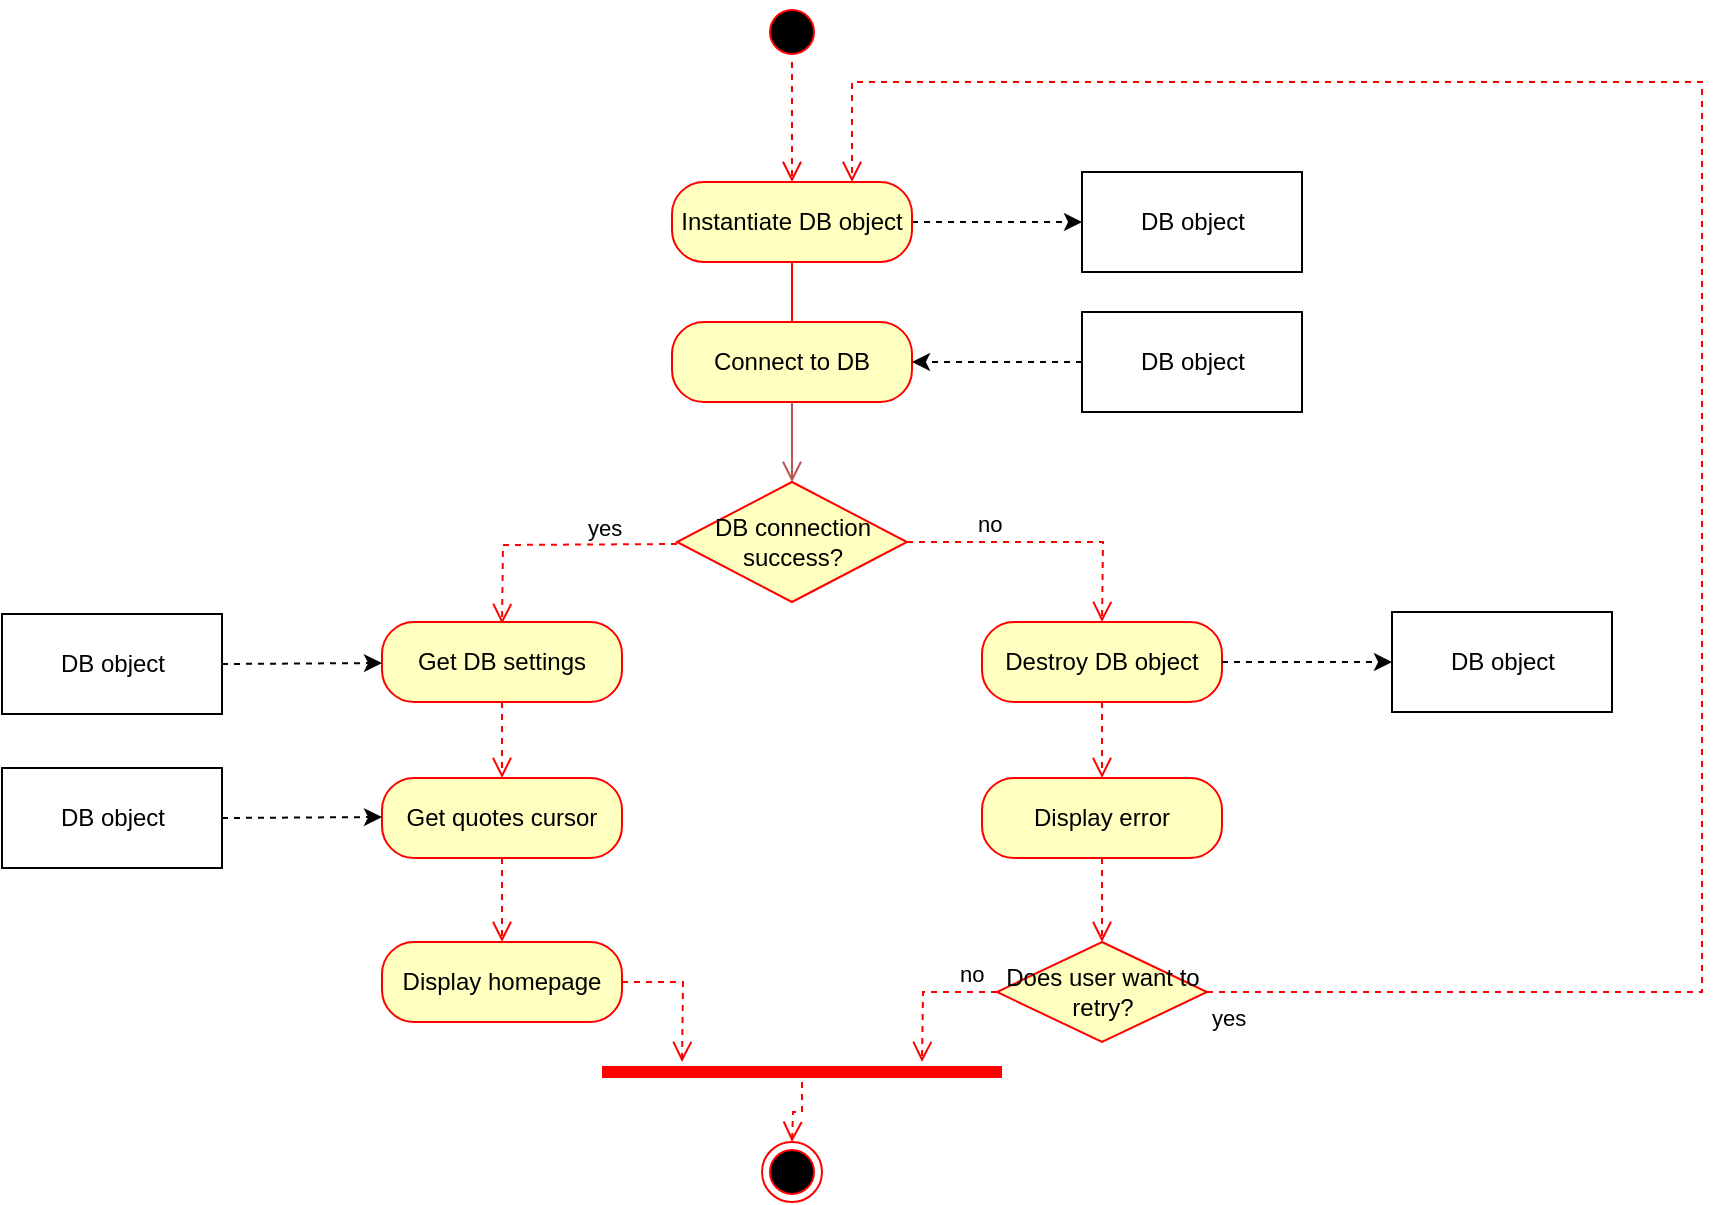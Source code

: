 <mxfile version="16.6.1" type="device"><diagram name="Page-1" id="e7e014a7-5840-1c2e-5031-d8a46d1fe8dd"><mxGraphModel dx="1038" dy="547" grid="1" gridSize="10" guides="1" tooltips="1" connect="1" arrows="1" fold="1" page="1" pageScale="1" pageWidth="1169" pageHeight="826" background="none" math="0" shadow="0"><root><mxCell id="0"/><mxCell id="1" parent="0"/><mxCell id="vgqGK4zi61WN2n6I_MgD-41" value="" style="ellipse;html=1;shape=endState;fillColor=#000000;strokeColor=#ff0000;" vertex="1" parent="1"><mxGeometry x="520" y="600" width="30" height="30" as="geometry"/></mxCell><mxCell id="vgqGK4zi61WN2n6I_MgD-47" style="edgeStyle=orthogonalEdgeStyle;rounded=0;orthogonalLoop=1;jettySize=auto;html=1;exitX=1;exitY=0.5;exitDx=0;exitDy=0;dashed=1;" edge="1" parent="1" source="vgqGK4zi61WN2n6I_MgD-43"><mxGeometry relative="1" as="geometry"><mxPoint x="680" y="140" as="targetPoint"/></mxGeometry></mxCell><mxCell id="vgqGK4zi61WN2n6I_MgD-43" value="Instantiate DB object" style="rounded=1;whiteSpace=wrap;html=1;arcSize=40;fontColor=#000000;fillColor=#ffffc0;strokeColor=#ff0000;" vertex="1" parent="1"><mxGeometry x="475" y="120" width="120" height="40" as="geometry"/></mxCell><mxCell id="vgqGK4zi61WN2n6I_MgD-44" value="" style="edgeStyle=orthogonalEdgeStyle;html=1;verticalAlign=bottom;endArrow=open;endSize=8;strokeColor=#ff0000;rounded=0;" edge="1" source="vgqGK4zi61WN2n6I_MgD-43" parent="1"><mxGeometry relative="1" as="geometry"><mxPoint x="535" y="230" as="targetPoint"/></mxGeometry></mxCell><mxCell id="vgqGK4zi61WN2n6I_MgD-48" value="DB object" style="html=1;" vertex="1" parent="1"><mxGeometry x="680" y="115" width="110" height="50" as="geometry"/></mxCell><mxCell id="vgqGK4zi61WN2n6I_MgD-49" value="Connect to DB" style="rounded=1;whiteSpace=wrap;html=1;arcSize=40;fontColor=#000000;fillColor=#ffffc0;strokeColor=#ff0000;" vertex="1" parent="1"><mxGeometry x="475" y="190" width="120" height="40" as="geometry"/></mxCell><mxCell id="vgqGK4zi61WN2n6I_MgD-50" value="" style="edgeStyle=orthogonalEdgeStyle;html=1;verticalAlign=bottom;endArrow=open;endSize=8;strokeColor=#b85450;rounded=0;fillColor=#f8cecc;" edge="1" source="vgqGK4zi61WN2n6I_MgD-49" parent="1"><mxGeometry relative="1" as="geometry"><mxPoint x="535" y="270" as="targetPoint"/></mxGeometry></mxCell><mxCell id="vgqGK4zi61WN2n6I_MgD-55" value="" style="ellipse;html=1;shape=startState;fillColor=#000000;strokeColor=#ff0000;" vertex="1" parent="1"><mxGeometry x="520" y="30" width="30" height="30" as="geometry"/></mxCell><mxCell id="vgqGK4zi61WN2n6I_MgD-56" value="" style="edgeStyle=orthogonalEdgeStyle;html=1;verticalAlign=bottom;endArrow=open;endSize=8;strokeColor=#ff0000;rounded=0;dashed=1;" edge="1" source="vgqGK4zi61WN2n6I_MgD-55" parent="1"><mxGeometry relative="1" as="geometry"><mxPoint x="535" y="120" as="targetPoint"/></mxGeometry></mxCell><mxCell id="vgqGK4zi61WN2n6I_MgD-59" value="" style="edgeStyle=orthogonalEdgeStyle;rounded=0;orthogonalLoop=1;jettySize=auto;html=1;dashed=1;" edge="1" parent="1" source="vgqGK4zi61WN2n6I_MgD-58" target="vgqGK4zi61WN2n6I_MgD-49"><mxGeometry relative="1" as="geometry"/></mxCell><mxCell id="vgqGK4zi61WN2n6I_MgD-58" value="DB object" style="html=1;" vertex="1" parent="1"><mxGeometry x="680" y="185" width="110" height="50" as="geometry"/></mxCell><mxCell id="vgqGK4zi61WN2n6I_MgD-60" value="DB connection success?" style="rhombus;whiteSpace=wrap;html=1;fillColor=#ffffc0;strokeColor=#ff0000;" vertex="1" parent="1"><mxGeometry x="477.5" y="270" width="115" height="60" as="geometry"/></mxCell><mxCell id="vgqGK4zi61WN2n6I_MgD-61" value="no" style="edgeStyle=orthogonalEdgeStyle;html=1;align=left;verticalAlign=bottom;endArrow=open;endSize=8;strokeColor=#ff0000;rounded=0;dashed=1;" edge="1" source="vgqGK4zi61WN2n6I_MgD-60" parent="1"><mxGeometry x="-0.524" relative="1" as="geometry"><mxPoint x="690" y="340" as="targetPoint"/><mxPoint as="offset"/></mxGeometry></mxCell><mxCell id="vgqGK4zi61WN2n6I_MgD-62" value="yes" style="edgeStyle=orthogonalEdgeStyle;html=1;align=left;verticalAlign=top;endArrow=open;endSize=8;strokeColor=#ff0000;rounded=0;dashed=1;exitX=0;exitY=0.5;exitDx=0;exitDy=0;" edge="1" parent="1"><mxGeometry x="-0.255" y="-21" relative="1" as="geometry"><mxPoint x="390" y="341" as="targetPoint"/><mxPoint x="477.5" y="301" as="sourcePoint"/><mxPoint x="1" as="offset"/></mxGeometry></mxCell><mxCell id="vgqGK4zi61WN2n6I_MgD-63" value="Destroy DB object" style="rounded=1;whiteSpace=wrap;html=1;arcSize=40;fontColor=#000000;fillColor=#ffffc0;strokeColor=#ff0000;" vertex="1" parent="1"><mxGeometry x="630" y="340" width="120" height="40" as="geometry"/></mxCell><mxCell id="vgqGK4zi61WN2n6I_MgD-64" value="" style="edgeStyle=orthogonalEdgeStyle;html=1;verticalAlign=bottom;endArrow=open;endSize=8;strokeColor=#ff0000;rounded=0;dashed=1;entryX=0.5;entryY=0;entryDx=0;entryDy=0;" edge="1" source="vgqGK4zi61WN2n6I_MgD-63" parent="1" target="vgqGK4zi61WN2n6I_MgD-65"><mxGeometry relative="1" as="geometry"><mxPoint x="690" y="440" as="targetPoint"/></mxGeometry></mxCell><mxCell id="vgqGK4zi61WN2n6I_MgD-65" value="Display error" style="rounded=1;whiteSpace=wrap;html=1;arcSize=40;fontColor=#000000;fillColor=#ffffc0;strokeColor=#ff0000;" vertex="1" parent="1"><mxGeometry x="630" y="418" width="120" height="40" as="geometry"/></mxCell><mxCell id="vgqGK4zi61WN2n6I_MgD-66" value="" style="edgeStyle=orthogonalEdgeStyle;html=1;verticalAlign=bottom;endArrow=open;endSize=8;strokeColor=#ff0000;rounded=0;dashed=1;" edge="1" source="vgqGK4zi61WN2n6I_MgD-65" parent="1"><mxGeometry relative="1" as="geometry"><mxPoint x="690" y="500" as="targetPoint"/></mxGeometry></mxCell><mxCell id="vgqGK4zi61WN2n6I_MgD-67" value="" style="shape=line;html=1;strokeWidth=6;strokeColor=#ff0000;" vertex="1" parent="1"><mxGeometry x="440" y="560" width="200" height="10" as="geometry"/></mxCell><mxCell id="vgqGK4zi61WN2n6I_MgD-68" value="" style="edgeStyle=orthogonalEdgeStyle;html=1;verticalAlign=bottom;endArrow=open;endSize=8;strokeColor=#ff0000;rounded=0;dashed=1;" edge="1" source="vgqGK4zi61WN2n6I_MgD-67" parent="1"><mxGeometry relative="1" as="geometry"><mxPoint x="535" y="600" as="targetPoint"/></mxGeometry></mxCell><mxCell id="vgqGK4zi61WN2n6I_MgD-70" value="Does user want to retry?" style="rhombus;whiteSpace=wrap;html=1;fillColor=#ffffc0;strokeColor=#ff0000;" vertex="1" parent="1"><mxGeometry x="637.5" y="500" width="105" height="50" as="geometry"/></mxCell><mxCell id="vgqGK4zi61WN2n6I_MgD-71" value="no" style="edgeStyle=orthogonalEdgeStyle;html=1;align=left;verticalAlign=bottom;endArrow=open;endSize=8;strokeColor=#ff0000;rounded=0;dashed=1;" edge="1" source="vgqGK4zi61WN2n6I_MgD-70" parent="1"><mxGeometry x="-0.434" relative="1" as="geometry"><mxPoint x="600" y="560" as="targetPoint"/><mxPoint as="offset"/></mxGeometry></mxCell><mxCell id="vgqGK4zi61WN2n6I_MgD-72" value="yes" style="edgeStyle=orthogonalEdgeStyle;html=1;align=left;verticalAlign=top;endArrow=open;endSize=8;strokeColor=#ff0000;rounded=0;dashed=1;exitX=1;exitY=0.5;exitDx=0;exitDy=0;entryX=0.75;entryY=0;entryDx=0;entryDy=0;" edge="1" source="vgqGK4zi61WN2n6I_MgD-70" parent="1" target="vgqGK4zi61WN2n6I_MgD-43"><mxGeometry x="-1" relative="1" as="geometry"><mxPoint x="860" y="70" as="targetPoint"/><Array as="points"><mxPoint x="990" y="525"/><mxPoint x="990" y="70"/><mxPoint x="565" y="70"/></Array></mxGeometry></mxCell><mxCell id="vgqGK4zi61WN2n6I_MgD-82" style="edgeStyle=orthogonalEdgeStyle;rounded=0;orthogonalLoop=1;jettySize=auto;html=1;exitX=1;exitY=0.5;exitDx=0;exitDy=0;dashed=1;" edge="1" parent="1"><mxGeometry relative="1" as="geometry"><mxPoint x="835" y="360" as="targetPoint"/><mxPoint x="750" y="360" as="sourcePoint"/></mxGeometry></mxCell><mxCell id="vgqGK4zi61WN2n6I_MgD-83" value="DB object" style="html=1;" vertex="1" parent="1"><mxGeometry x="835" y="335" width="110" height="50" as="geometry"/></mxCell><mxCell id="vgqGK4zi61WN2n6I_MgD-85" value="Get DB settings" style="rounded=1;whiteSpace=wrap;html=1;arcSize=40;fontColor=#000000;fillColor=#ffffc0;strokeColor=#ff0000;" vertex="1" parent="1"><mxGeometry x="330" y="340" width="120" height="40" as="geometry"/></mxCell><mxCell id="vgqGK4zi61WN2n6I_MgD-86" value="" style="edgeStyle=orthogonalEdgeStyle;html=1;verticalAlign=bottom;endArrow=open;endSize=8;strokeColor=#ff0000;rounded=0;dashed=1;entryX=0.5;entryY=0;entryDx=0;entryDy=0;" edge="1" source="vgqGK4zi61WN2n6I_MgD-85" parent="1" target="vgqGK4zi61WN2n6I_MgD-94"><mxGeometry relative="1" as="geometry"><mxPoint x="390" y="440" as="targetPoint"/></mxGeometry></mxCell><mxCell id="vgqGK4zi61WN2n6I_MgD-89" style="edgeStyle=orthogonalEdgeStyle;rounded=0;orthogonalLoop=1;jettySize=auto;html=1;exitX=1;exitY=0.5;exitDx=0;exitDy=0;dashed=1;" edge="1" parent="1" source="vgqGK4zi61WN2n6I_MgD-90"><mxGeometry relative="1" as="geometry"><mxPoint x="330" y="360.5" as="targetPoint"/><mxPoint x="245" y="360.5" as="sourcePoint"/></mxGeometry></mxCell><mxCell id="vgqGK4zi61WN2n6I_MgD-90" value="DB object" style="html=1;" vertex="1" parent="1"><mxGeometry x="140" y="336" width="110" height="50" as="geometry"/></mxCell><mxCell id="vgqGK4zi61WN2n6I_MgD-94" value="Get quotes cursor" style="rounded=1;whiteSpace=wrap;html=1;arcSize=40;fontColor=#000000;fillColor=#ffffc0;strokeColor=#ff0000;" vertex="1" parent="1"><mxGeometry x="330" y="418" width="120" height="40" as="geometry"/></mxCell><mxCell id="vgqGK4zi61WN2n6I_MgD-95" value="" style="edgeStyle=orthogonalEdgeStyle;html=1;verticalAlign=bottom;endArrow=open;endSize=8;strokeColor=#ff0000;rounded=0;dashed=1;entryX=0.5;entryY=0;entryDx=0;entryDy=0;" edge="1" source="vgqGK4zi61WN2n6I_MgD-94" parent="1" target="vgqGK4zi61WN2n6I_MgD-98"><mxGeometry relative="1" as="geometry"><mxPoint x="390" y="520" as="targetPoint"/></mxGeometry></mxCell><mxCell id="vgqGK4zi61WN2n6I_MgD-96" style="edgeStyle=orthogonalEdgeStyle;rounded=0;orthogonalLoop=1;jettySize=auto;html=1;exitX=1;exitY=0.5;exitDx=0;exitDy=0;dashed=1;" edge="1" parent="1" source="vgqGK4zi61WN2n6I_MgD-97"><mxGeometry relative="1" as="geometry"><mxPoint x="330" y="437.5" as="targetPoint"/><mxPoint x="245" y="437.5" as="sourcePoint"/></mxGeometry></mxCell><mxCell id="vgqGK4zi61WN2n6I_MgD-97" value="DB object" style="html=1;" vertex="1" parent="1"><mxGeometry x="140" y="413" width="110" height="50" as="geometry"/></mxCell><mxCell id="vgqGK4zi61WN2n6I_MgD-98" value="Display homepage" style="rounded=1;whiteSpace=wrap;html=1;arcSize=40;fontColor=#000000;fillColor=#ffffc0;strokeColor=#ff0000;" vertex="1" parent="1"><mxGeometry x="330" y="500" width="120" height="40" as="geometry"/></mxCell><mxCell id="vgqGK4zi61WN2n6I_MgD-99" value="" style="edgeStyle=orthogonalEdgeStyle;html=1;verticalAlign=bottom;endArrow=open;endSize=8;strokeColor=#ff0000;rounded=0;dashed=1;exitX=1;exitY=0.5;exitDx=0;exitDy=0;" edge="1" source="vgqGK4zi61WN2n6I_MgD-98" parent="1"><mxGeometry relative="1" as="geometry"><mxPoint x="480" y="560" as="targetPoint"/><mxPoint x="485" y="510" as="sourcePoint"/></mxGeometry></mxCell></root></mxGraphModel></diagram></mxfile>